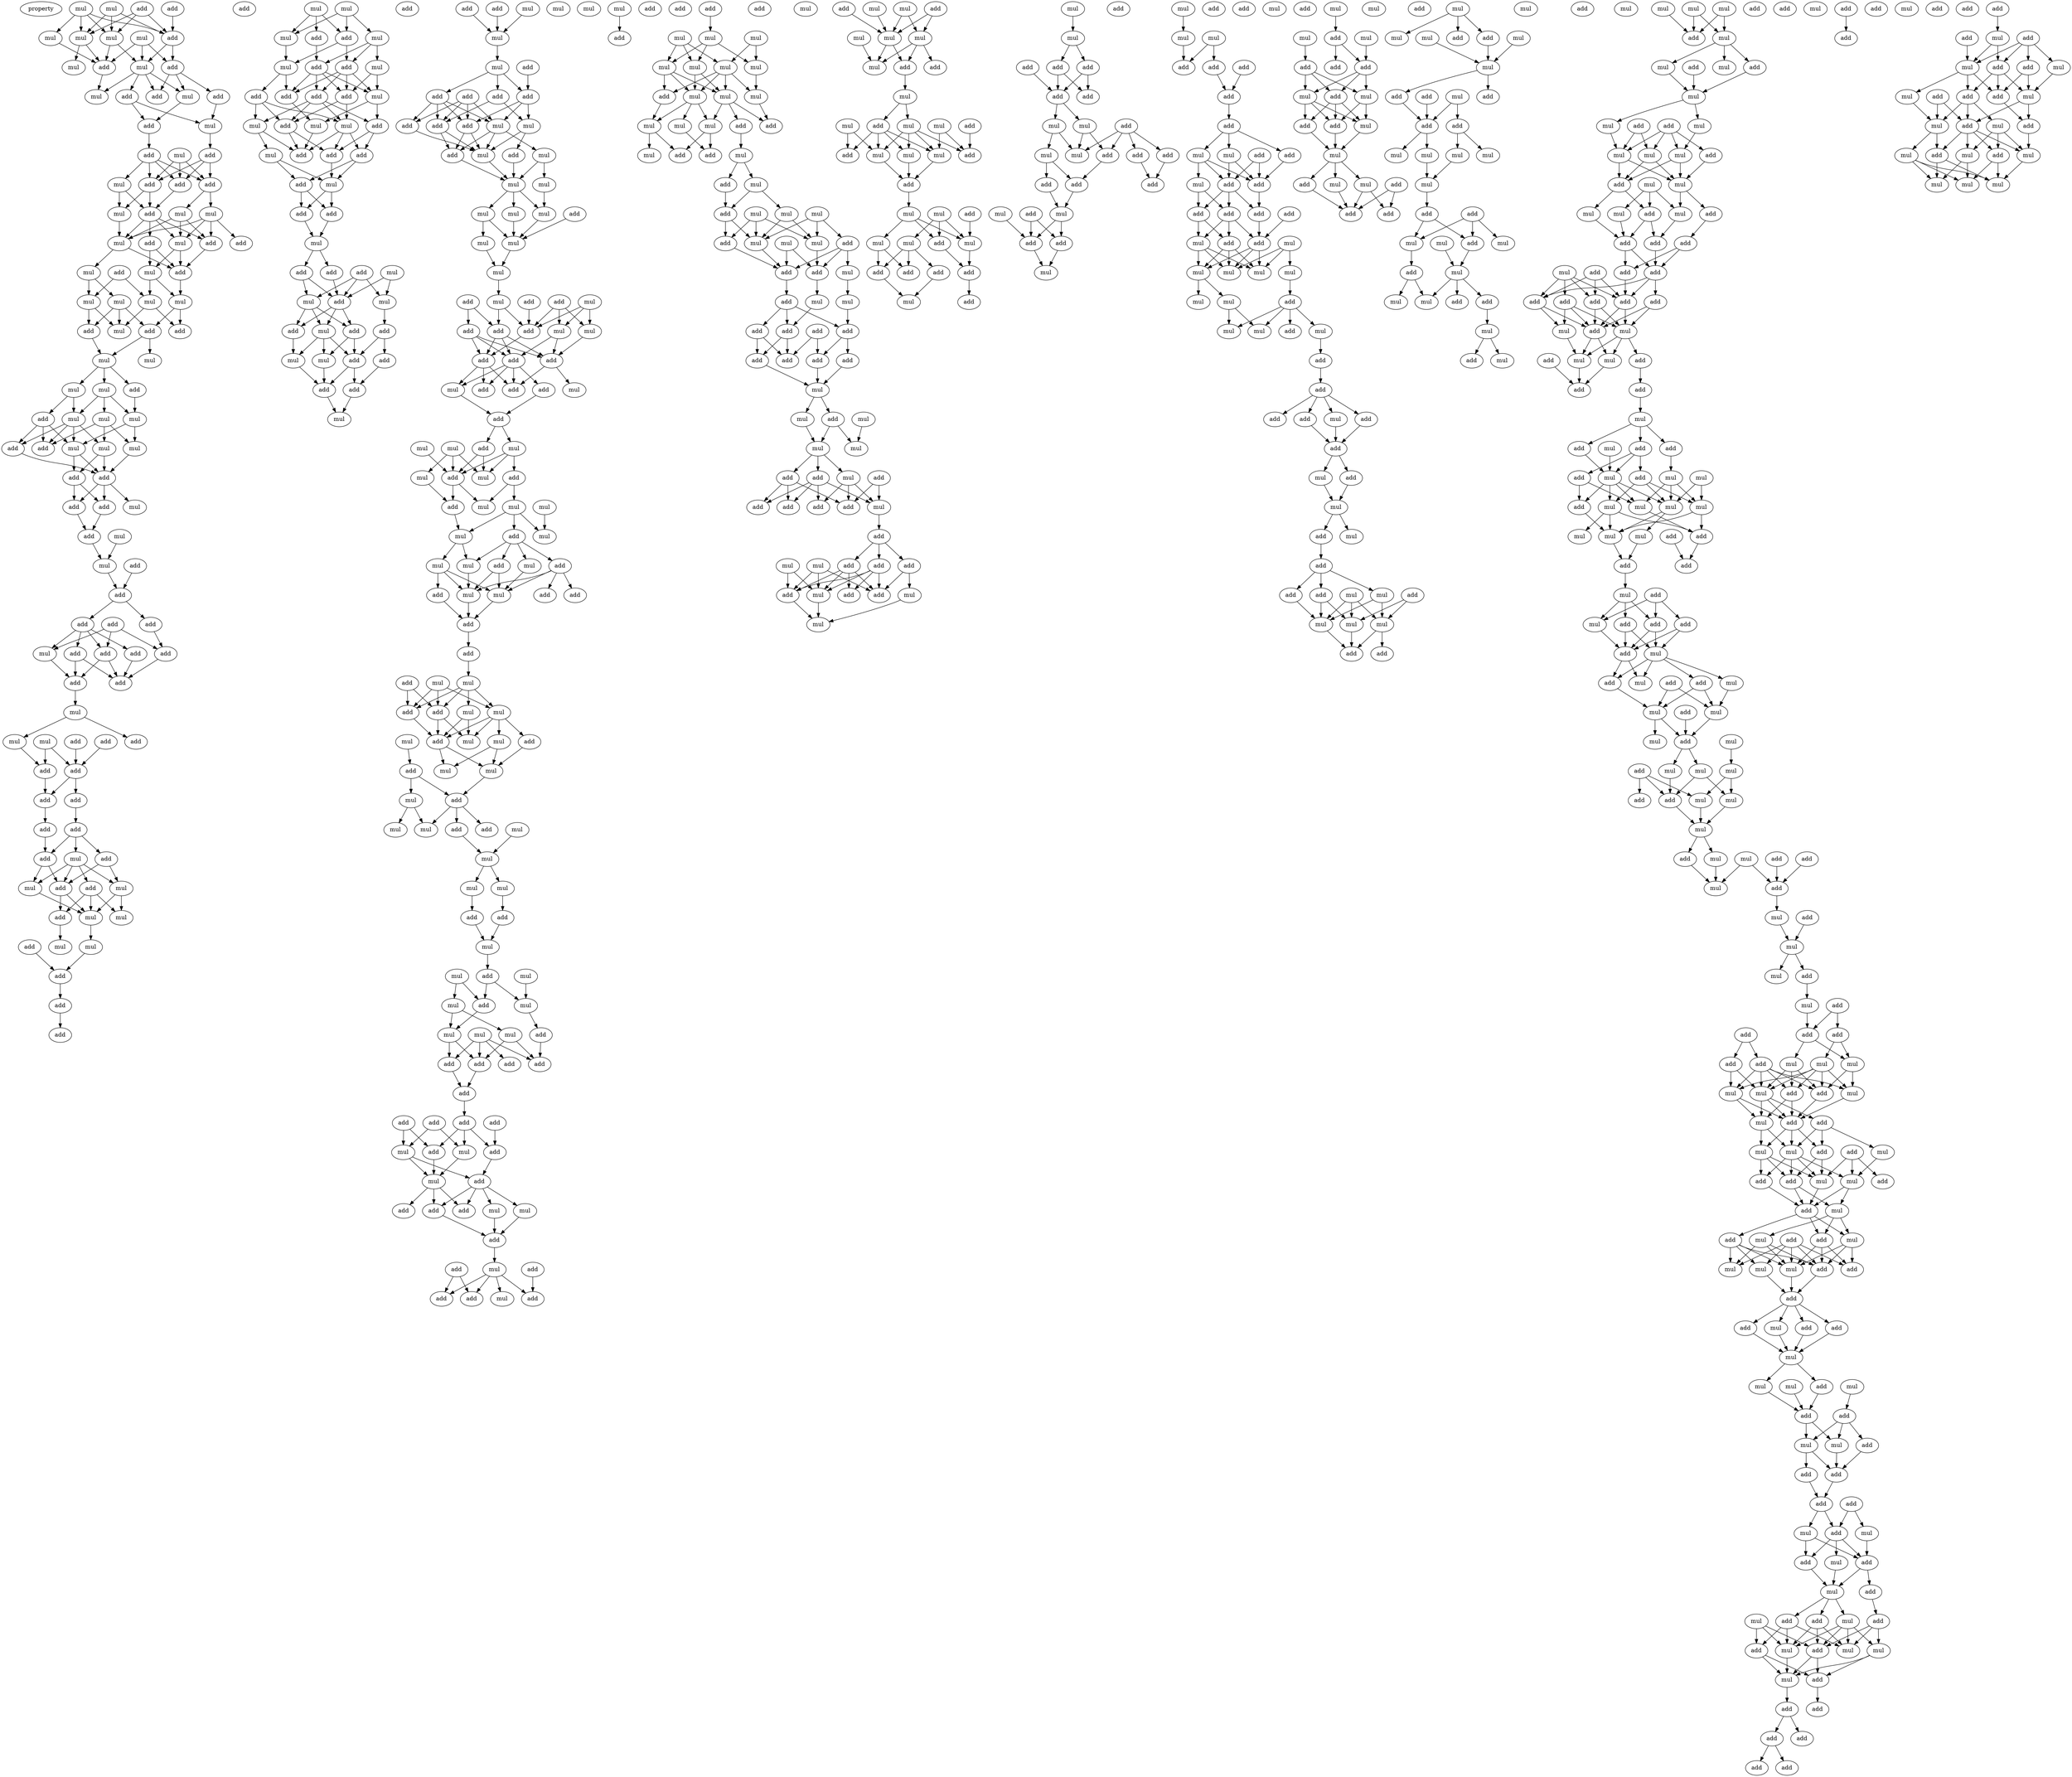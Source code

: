 digraph {
    node [fontcolor=black]
    property [mul=2,lf=1.5]
    0 [ label = mul ];
    1 [ label = add ];
    2 [ label = mul ];
    3 [ label = add ];
    4 [ label = mul ];
    5 [ label = mul ];
    6 [ label = mul ];
    7 [ label = mul ];
    8 [ label = add ];
    9 [ label = mul ];
    10 [ label = add ];
    11 [ label = add ];
    12 [ label = mul ];
    13 [ label = add ];
    14 [ label = mul ];
    15 [ label = add ];
    16 [ label = add ];
    17 [ label = mul ];
    18 [ label = mul ];
    19 [ label = add ];
    20 [ label = add ];
    21 [ label = mul ];
    22 [ label = add ];
    23 [ label = add ];
    24 [ label = mul ];
    25 [ label = add ];
    26 [ label = add ];
    27 [ label = mul ];
    28 [ label = mul ];
    29 [ label = add ];
    30 [ label = mul ];
    31 [ label = mul ];
    32 [ label = add ];
    33 [ label = add ];
    34 [ label = mul ];
    35 [ label = add ];
    36 [ label = mul ];
    37 [ label = add ];
    38 [ label = mul ];
    39 [ label = add ];
    40 [ label = mul ];
    41 [ label = mul ];
    42 [ label = mul ];
    43 [ label = mul ];
    44 [ label = add ];
    45 [ label = add ];
    46 [ label = mul ];
    47 [ label = add ];
    48 [ label = mul ];
    49 [ label = mul ];
    50 [ label = mul ];
    51 [ label = add ];
    52 [ label = mul ];
    53 [ label = add ];
    54 [ label = mul ];
    55 [ label = mul ];
    56 [ label = mul ];
    57 [ label = mul ];
    58 [ label = add ];
    59 [ label = mul ];
    60 [ label = mul ];
    61 [ label = add ];
    62 [ label = add ];
    63 [ label = add ];
    64 [ label = mul ];
    65 [ label = add ];
    66 [ label = add ];
    67 [ label = add ];
    68 [ label = mul ];
    69 [ label = mul ];
    70 [ label = add ];
    71 [ label = add ];
    72 [ label = add ];
    73 [ label = add ];
    74 [ label = add ];
    75 [ label = add ];
    76 [ label = add ];
    77 [ label = mul ];
    78 [ label = add ];
    79 [ label = add ];
    80 [ label = add ];
    81 [ label = add ];
    82 [ label = add ];
    83 [ label = mul ];
    84 [ label = add ];
    85 [ label = mul ];
    86 [ label = add ];
    87 [ label = add ];
    88 [ label = mul ];
    89 [ label = add ];
    90 [ label = add ];
    91 [ label = add ];
    92 [ label = add ];
    93 [ label = add ];
    94 [ label = add ];
    95 [ label = mul ];
    96 [ label = add ];
    97 [ label = add ];
    98 [ label = mul ];
    99 [ label = add ];
    100 [ label = add ];
    101 [ label = mul ];
    102 [ label = mul ];
    103 [ label = add ];
    104 [ label = mul ];
    105 [ label = mul ];
    106 [ label = add ];
    107 [ label = mul ];
    108 [ label = add ];
    109 [ label = add ];
    110 [ label = add ];
    111 [ label = mul ];
    112 [ label = mul ];
    113 [ label = mul ];
    114 [ label = add ];
    115 [ label = mul ];
    116 [ label = add ];
    117 [ label = add ];
    118 [ label = add ];
    119 [ label = add ];
    120 [ label = mul ];
    121 [ label = mul ];
    122 [ label = mul ];
    123 [ label = add ];
    124 [ label = add ];
    125 [ label = add ];
    126 [ label = add ];
    127 [ label = add ];
    128 [ label = mul ];
    129 [ label = add ];
    130 [ label = mul ];
    131 [ label = mul ];
    132 [ label = add ];
    133 [ label = add ];
    134 [ label = add ];
    135 [ label = mul ];
    136 [ label = add ];
    137 [ label = mul ];
    138 [ label = add ];
    139 [ label = add ];
    140 [ label = mul ];
    141 [ label = add ];
    142 [ label = add ];
    143 [ label = add ];
    144 [ label = mul ];
    145 [ label = mul ];
    146 [ label = add ];
    147 [ label = mul ];
    148 [ label = mul ];
    149 [ label = add ];
    150 [ label = add ];
    151 [ label = add ];
    152 [ label = add ];
    153 [ label = add ];
    154 [ label = mul ];
    155 [ label = mul ];
    156 [ label = add ];
    157 [ label = add ];
    158 [ label = mul ];
    159 [ label = add ];
    160 [ label = add ];
    161 [ label = mul ];
    162 [ label = mul ];
    163 [ label = mul ];
    164 [ label = add ];
    165 [ label = mul ];
    166 [ label = add ];
    167 [ label = add ];
    168 [ label = add ];
    169 [ label = add ];
    170 [ label = mul ];
    171 [ label = mul ];
    172 [ label = add ];
    173 [ label = add ];
    174 [ label = add ];
    175 [ label = add ];
    176 [ label = mul ];
    177 [ label = mul ];
    178 [ label = add ];
    179 [ label = mul ];
    180 [ label = mul ];
    181 [ label = add ];
    182 [ label = mul ];
    183 [ label = mul ];
    184 [ label = mul ];
    185 [ label = mul ];
    186 [ label = mul ];
    187 [ label = mul ];
    188 [ label = add ];
    189 [ label = add ];
    190 [ label = mul ];
    191 [ label = mul ];
    192 [ label = add ];
    193 [ label = add ];
    194 [ label = add ];
    195 [ label = mul ];
    196 [ label = mul ];
    197 [ label = add ];
    198 [ label = add ];
    199 [ label = add ];
    200 [ label = add ];
    201 [ label = add ];
    202 [ label = mul ];
    203 [ label = mul ];
    204 [ label = add ];
    205 [ label = add ];
    206 [ label = add ];
    207 [ label = mul ];
    208 [ label = mul ];
    209 [ label = add ];
    210 [ label = mul ];
    211 [ label = mul ];
    212 [ label = add ];
    213 [ label = add ];
    214 [ label = mul ];
    215 [ label = mul ];
    216 [ label = mul ];
    217 [ label = add ];
    218 [ label = mul ];
    219 [ label = mul ];
    220 [ label = mul ];
    221 [ label = add ];
    222 [ label = add ];
    223 [ label = mul ];
    224 [ label = add ];
    225 [ label = mul ];
    226 [ label = mul ];
    227 [ label = add ];
    228 [ label = add ];
    229 [ label = mul ];
    230 [ label = mul ];
    231 [ label = add ];
    232 [ label = add ];
    233 [ label = add ];
    234 [ label = mul ];
    235 [ label = mul ];
    236 [ label = add ];
    237 [ label = add ];
    238 [ label = mul ];
    239 [ label = add ];
    240 [ label = mul ];
    241 [ label = mul ];
    242 [ label = mul ];
    243 [ label = add ];
    244 [ label = mul ];
    245 [ label = add ];
    246 [ label = add ];
    247 [ label = mul ];
    248 [ label = mul ];
    249 [ label = mul ];
    250 [ label = add ];
    251 [ label = add ];
    252 [ label = add ];
    253 [ label = mul ];
    254 [ label = mul ];
    255 [ label = mul ];
    256 [ label = mul ];
    257 [ label = mul ];
    258 [ label = mul ];
    259 [ label = add ];
    260 [ label = mul ];
    261 [ label = add ];
    262 [ label = mul ];
    263 [ label = mul ];
    264 [ label = mul ];
    265 [ label = add ];
    266 [ label = add ];
    267 [ label = mul ];
    268 [ label = mul ];
    269 [ label = add ];
    270 [ label = add ];
    271 [ label = mul ];
    272 [ label = mul ];
    273 [ label = mul ];
    274 [ label = mul ];
    275 [ label = add ];
    276 [ label = add ];
    277 [ label = add ];
    278 [ label = add ];
    279 [ label = add ];
    280 [ label = add ];
    281 [ label = add ];
    282 [ label = add ];
    283 [ label = add ];
    284 [ label = add ];
    285 [ label = add ];
    286 [ label = mul ];
    287 [ label = add ];
    288 [ label = mul ];
    289 [ label = add ];
    290 [ label = add ];
    291 [ label = mul ];
    292 [ label = mul ];
    293 [ label = add ];
    294 [ label = add ];
    295 [ label = mul ];
    296 [ label = add ];
    297 [ label = add ];
    298 [ label = add ];
    299 [ label = add ];
    300 [ label = mul ];
    301 [ label = add ];
    302 [ label = add ];
    303 [ label = mul ];
    304 [ label = add ];
    305 [ label = add ];
    306 [ label = mul ];
    307 [ label = mul ];
    308 [ label = mul ];
    309 [ label = mul ];
    310 [ label = mul ];
    311 [ label = mul ];
    312 [ label = mul ];
    313 [ label = add ];
    314 [ label = mul ];
    315 [ label = mul ];
    316 [ label = mul ];
    317 [ label = add ];
    318 [ label = mul ];
    319 [ label = mul ];
    320 [ label = add ];
    321 [ label = mul ];
    322 [ label = add ];
    323 [ label = add ];
    324 [ label = mul ];
    325 [ label = mul ];
    326 [ label = add ];
    327 [ label = mul ];
    328 [ label = mul ];
    329 [ label = mul ];
    330 [ label = add ];
    331 [ label = mul ];
    332 [ label = mul ];
    333 [ label = mul ];
    334 [ label = add ];
    335 [ label = mul ];
    336 [ label = add ];
    337 [ label = add ];
    338 [ label = add ];
    339 [ label = mul ];
    340 [ label = mul ];
    341 [ label = mul ];
    342 [ label = add ];
    343 [ label = add ];
    344 [ label = add ];
    345 [ label = add ];
    346 [ label = add ];
    347 [ label = add ];
    348 [ label = add ];
    349 [ label = add ];
    350 [ label = add ];
    351 [ label = mul ];
    352 [ label = mul ];
    353 [ label = mul ];
    354 [ label = add ];
    355 [ label = add ];
    356 [ label = mul ];
    357 [ label = mul ];
    358 [ label = mul ];
    359 [ label = add ];
    360 [ label = mul ];
    361 [ label = add ];
    362 [ label = add ];
    363 [ label = add ];
    364 [ label = add ];
    365 [ label = add ];
    366 [ label = add ];
    367 [ label = mul ];
    368 [ label = add ];
    369 [ label = add ];
    370 [ label = add ];
    371 [ label = mul ];
    372 [ label = mul ];
    373 [ label = add ];
    374 [ label = mul ];
    375 [ label = add ];
    376 [ label = mul ];
    377 [ label = add ];
    378 [ label = add ];
    379 [ label = mul ];
    380 [ label = add ];
    381 [ label = add ];
    382 [ label = mul ];
    383 [ label = mul ];
    384 [ label = mul ];
    385 [ label = mul ];
    386 [ label = mul ];
    387 [ label = add ];
    388 [ label = mul ];
    389 [ label = add ];
    390 [ label = mul ];
    391 [ label = mul ];
    392 [ label = mul ];
    393 [ label = add ];
    394 [ label = add ];
    395 [ label = mul ];
    396 [ label = mul ];
    397 [ label = add ];
    398 [ label = add ];
    399 [ label = mul ];
    400 [ label = mul ];
    401 [ label = add ];
    402 [ label = mul ];
    403 [ label = mul ];
    404 [ label = add ];
    405 [ label = mul ];
    406 [ label = add ];
    407 [ label = mul ];
    408 [ label = mul ];
    409 [ label = add ];
    410 [ label = add ];
    411 [ label = add ];
    412 [ label = add ];
    413 [ label = add ];
    414 [ label = mul ];
    415 [ label = mul ];
    416 [ label = mul ];
    417 [ label = add ];
    418 [ label = add ];
    419 [ label = add ];
    420 [ label = add ];
    421 [ label = add ];
    422 [ label = mul ];
    423 [ label = add ];
    424 [ label = mul ];
    425 [ label = mul ];
    426 [ label = mul ];
    427 [ label = add ];
    428 [ label = add ];
    429 [ label = add ];
    430 [ label = add ];
    431 [ label = add ];
    432 [ label = add ];
    433 [ label = add ];
    434 [ label = mul ];
    435 [ label = mul ];
    436 [ label = add ];
    437 [ label = add ];
    438 [ label = add ];
    439 [ label = mul ];
    440 [ label = mul ];
    441 [ label = mul ];
    442 [ label = mul ];
    443 [ label = add ];
    444 [ label = add ];
    445 [ label = add ];
    446 [ label = add ];
    447 [ label = add ];
    448 [ label = add ];
    449 [ label = add ];
    450 [ label = mul ];
    451 [ label = mul ];
    452 [ label = add ];
    453 [ label = mul ];
    454 [ label = add ];
    455 [ label = add ];
    456 [ label = add ];
    457 [ label = add ];
    458 [ label = add ];
    459 [ label = add ];
    460 [ label = add ];
    461 [ label = mul ];
    462 [ label = mul ];
    463 [ label = add ];
    464 [ label = mul ];
    465 [ label = mul ];
    466 [ label = mul ];
    467 [ label = mul ];
    468 [ label = mul ];
    469 [ label = add ];
    470 [ label = mul ];
    471 [ label = add ];
    472 [ label = mul ];
    473 [ label = mul ];
    474 [ label = mul ];
    475 [ label = add ];
    476 [ label = add ];
    477 [ label = add ];
    478 [ label = add ];
    479 [ label = mul ];
    480 [ label = add ];
    481 [ label = add ];
    482 [ label = add ];
    483 [ label = mul ];
    484 [ label = add ];
    485 [ label = mul ];
    486 [ label = add ];
    487 [ label = mul ];
    488 [ label = add ];
    489 [ label = mul ];
    490 [ label = add ];
    491 [ label = add ];
    492 [ label = mul ];
    493 [ label = mul ];
    494 [ label = add ];
    495 [ label = add ];
    496 [ label = mul ];
    497 [ label = mul ];
    498 [ label = mul ];
    499 [ label = add ];
    500 [ label = add ];
    501 [ label = mul ];
    502 [ label = mul ];
    503 [ label = mul ];
    504 [ label = add ];
    505 [ label = add ];
    506 [ label = add ];
    507 [ label = add ];
    508 [ label = add ];
    509 [ label = mul ];
    510 [ label = mul ];
    511 [ label = add ];
    512 [ label = mul ];
    513 [ label = add ];
    514 [ label = mul ];
    515 [ label = add ];
    516 [ label = mul ];
    517 [ label = mul ];
    518 [ label = mul ];
    519 [ label = add ];
    520 [ label = add ];
    521 [ label = add ];
    522 [ label = add ];
    523 [ label = mul ];
    524 [ label = mul ];
    525 [ label = mul ];
    526 [ label = mul ];
    527 [ label = add ];
    528 [ label = add ];
    529 [ label = mul ];
    530 [ label = mul ];
    531 [ label = add ];
    532 [ label = add ];
    533 [ label = add ];
    534 [ label = add ];
    535 [ label = add ];
    536 [ label = mul ];
    537 [ label = mul ];
    538 [ label = mul ];
    539 [ label = mul ];
    540 [ label = mul ];
    541 [ label = mul ];
    542 [ label = add ];
    543 [ label = add ];
    544 [ label = add ];
    545 [ label = mul ];
    546 [ label = mul ];
    547 [ label = mul ];
    548 [ label = add ];
    549 [ label = add ];
    550 [ label = mul ];
    551 [ label = mul ];
    552 [ label = add ];
    553 [ label = mul ];
    554 [ label = mul ];
    555 [ label = add ];
    556 [ label = mul ];
    557 [ label = add ];
    558 [ label = mul ];
    559 [ label = mul ];
    560 [ label = mul ];
    561 [ label = mul ];
    562 [ label = add ];
    563 [ label = mul ];
    564 [ label = mul ];
    565 [ label = add ];
    566 [ label = mul ];
    567 [ label = add ];
    568 [ label = add ];
    569 [ label = mul ];
    570 [ label = add ];
    571 [ label = add ];
    572 [ label = mul ];
    573 [ label = mul ];
    574 [ label = add ];
    575 [ label = add ];
    576 [ label = mul ];
    577 [ label = mul ];
    578 [ label = mul ];
    579 [ label = mul ];
    580 [ label = add ];
    581 [ label = mul ];
    582 [ label = mul ];
    583 [ label = add ];
    584 [ label = mul ];
    585 [ label = mul ];
    586 [ label = add ];
    587 [ label = add ];
    588 [ label = add ];
    589 [ label = add ];
    590 [ label = add ];
    591 [ label = add ];
    592 [ label = add ];
    593 [ label = mul ];
    594 [ label = add ];
    595 [ label = add ];
    596 [ label = add ];
    597 [ label = add ];
    598 [ label = add ];
    599 [ label = add ];
    600 [ label = mul ];
    601 [ label = mul ];
    602 [ label = add ];
    603 [ label = mul ];
    604 [ label = add ];
    605 [ label = mul ];
    606 [ label = add ];
    607 [ label = add ];
    608 [ label = mul ];
    609 [ label = mul ];
    610 [ label = add ];
    611 [ label = add ];
    612 [ label = add ];
    613 [ label = add ];
    614 [ label = mul ];
    615 [ label = mul ];
    616 [ label = add ];
    617 [ label = mul ];
    618 [ label = mul ];
    619 [ label = mul ];
    620 [ label = mul ];
    621 [ label = mul ];
    622 [ label = add ];
    623 [ label = mul ];
    624 [ label = add ];
    625 [ label = mul ];
    626 [ label = add ];
    627 [ label = mul ];
    628 [ label = add ];
    629 [ label = add ];
    630 [ label = add ];
    631 [ label = mul ];
    632 [ label = mul ];
    633 [ label = add ];
    634 [ label = mul ];
    635 [ label = add ];
    636 [ label = add ];
    637 [ label = mul ];
    638 [ label = add ];
    639 [ label = mul ];
    640 [ label = mul ];
    641 [ label = add ];
    642 [ label = add ];
    643 [ label = add ];
    644 [ label = mul ];
    645 [ label = add ];
    646 [ label = mul ];
    647 [ label = add ];
    648 [ label = mul ];
    649 [ label = mul ];
    650 [ label = mul ];
    651 [ label = add ];
    652 [ label = mul ];
    653 [ label = mul ];
    654 [ label = add ];
    655 [ label = mul ];
    656 [ label = mul ];
    657 [ label = add ];
    658 [ label = mul ];
    659 [ label = add ];
    660 [ label = mul ];
    661 [ label = add ];
    662 [ label = mul ];
    663 [ label = add ];
    664 [ label = mul ];
    665 [ label = add ];
    666 [ label = add ];
    667 [ label = mul ];
    668 [ label = add ];
    669 [ label = add ];
    670 [ label = add ];
    671 [ label = mul ];
    672 [ label = mul ];
    673 [ label = mul ];
    674 [ label = add ];
    675 [ label = mul ];
    676 [ label = add ];
    677 [ label = add ];
    678 [ label = add ];
    679 [ label = add ];
    680 [ label = mul ];
    681 [ label = add ];
    682 [ label = add ];
    683 [ label = mul ];
    684 [ label = mul ];
    685 [ label = mul ];
    686 [ label = add ];
    687 [ label = add ];
    688 [ label = mul ];
    689 [ label = mul ];
    690 [ label = mul ];
    691 [ label = add ];
    692 [ label = add ];
    693 [ label = add ];
    694 [ label = mul ];
    695 [ label = add ];
    696 [ label = mul ];
    697 [ label = mul ];
    698 [ label = add ];
    699 [ label = mul ];
    700 [ label = add ];
    701 [ label = add ];
    702 [ label = mul ];
    703 [ label = add ];
    704 [ label = mul ];
    705 [ label = add ];
    706 [ label = add ];
    707 [ label = mul ];
    708 [ label = add ];
    709 [ label = mul ];
    710 [ label = mul ];
    711 [ label = mul ];
    712 [ label = mul ];
    713 [ label = add ];
    714 [ label = add ];
    715 [ label = add ];
    716 [ label = add ];
    717 [ label = mul ];
    718 [ label = add ];
    719 [ label = add ];
    720 [ label = mul ];
    721 [ label = mul ];
    722 [ label = mul ];
    723 [ label = mul ];
    724 [ label = add ];
    725 [ label = add ];
    726 [ label = add ];
    727 [ label = mul ];
    728 [ label = mul ];
    729 [ label = add ];
    730 [ label = add ];
    731 [ label = add ];
    732 [ label = add ];
    733 [ label = add ];
    734 [ label = mul ];
    735 [ label = add ];
    736 [ label = mul ];
    737 [ label = add ];
    738 [ label = mul ];
    739 [ label = add ];
    740 [ label = mul ];
    741 [ label = add ];
    742 [ label = mul ];
    743 [ label = add ];
    744 [ label = add ];
    745 [ label = mul ];
    746 [ label = add ];
    747 [ label = mul ];
    748 [ label = mul ];
    749 [ label = add ];
    750 [ label = add ];
    751 [ label = mul ];
    752 [ label = add ];
    753 [ label = mul ];
    754 [ label = add ];
    755 [ label = add ];
    756 [ label = add ];
    757 [ label = add ];
    758 [ label = add ];
    759 [ label = add ];
    760 [ label = add ];
    761 [ label = add ];
    762 [ label = add ];
    763 [ label = add ];
    764 [ label = add ];
    765 [ label = mul ];
    766 [ label = add ];
    767 [ label = add ];
    768 [ label = mul ];
    769 [ label = mul ];
    770 [ label = mul ];
    771 [ label = add ];
    772 [ label = mul ];
    773 [ label = add ];
    774 [ label = add ];
    775 [ label = mul ];
    776 [ label = mul ];
    777 [ label = add ];
    778 [ label = add ];
    779 [ label = mul ];
    780 [ label = mul ];
    781 [ label = add ];
    782 [ label = mul ];
    783 [ label = add ];
    784 [ label = mul ];
    785 [ label = mul ];
    786 [ label = mul ];
    0 -> 4 [ name = 0 ];
    0 -> 6 [ name = 1 ];
    0 -> 7 [ name = 2 ];
    0 -> 8 [ name = 3 ];
    1 -> 4 [ name = 4 ];
    1 -> 6 [ name = 5 ];
    1 -> 8 [ name = 6 ];
    2 -> 4 [ name = 7 ];
    2 -> 6 [ name = 8 ];
    2 -> 8 [ name = 9 ];
    3 -> 8 [ name = 10 ];
    4 -> 10 [ name = 11 ];
    4 -> 12 [ name = 12 ];
    5 -> 10 [ name = 13 ];
    5 -> 11 [ name = 14 ];
    5 -> 12 [ name = 15 ];
    6 -> 9 [ name = 16 ];
    6 -> 10 [ name = 17 ];
    7 -> 10 [ name = 18 ];
    8 -> 11 [ name = 19 ];
    8 -> 12 [ name = 20 ];
    10 -> 14 [ name = 21 ];
    11 -> 13 [ name = 22 ];
    11 -> 16 [ name = 23 ];
    11 -> 17 [ name = 24 ];
    12 -> 13 [ name = 25 ];
    12 -> 14 [ name = 26 ];
    12 -> 15 [ name = 27 ];
    12 -> 17 [ name = 28 ];
    15 -> 18 [ name = 29 ];
    15 -> 19 [ name = 30 ];
    16 -> 18 [ name = 31 ];
    17 -> 19 [ name = 32 ];
    18 -> 20 [ name = 33 ];
    19 -> 22 [ name = 34 ];
    20 -> 23 [ name = 35 ];
    20 -> 25 [ name = 36 ];
    20 -> 26 [ name = 37 ];
    21 -> 23 [ name = 38 ];
    21 -> 25 [ name = 39 ];
    21 -> 26 [ name = 40 ];
    22 -> 23 [ name = 41 ];
    22 -> 24 [ name = 42 ];
    22 -> 25 [ name = 43 ];
    22 -> 26 [ name = 44 ];
    23 -> 27 [ name = 45 ];
    23 -> 28 [ name = 46 ];
    24 -> 29 [ name = 47 ];
    24 -> 30 [ name = 48 ];
    25 -> 29 [ name = 49 ];
    26 -> 29 [ name = 50 ];
    26 -> 30 [ name = 51 ];
    27 -> 31 [ name = 52 ];
    27 -> 33 [ name = 53 ];
    27 -> 34 [ name = 54 ];
    27 -> 35 [ name = 55 ];
    28 -> 31 [ name = 56 ];
    28 -> 33 [ name = 57 ];
    28 -> 34 [ name = 58 ];
    29 -> 31 [ name = 59 ];
    29 -> 32 [ name = 60 ];
    29 -> 33 [ name = 61 ];
    29 -> 34 [ name = 62 ];
    30 -> 34 [ name = 63 ];
    31 -> 37 [ name = 64 ];
    31 -> 38 [ name = 65 ];
    32 -> 37 [ name = 66 ];
    32 -> 38 [ name = 67 ];
    33 -> 37 [ name = 68 ];
    34 -> 36 [ name = 69 ];
    34 -> 37 [ name = 70 ];
    36 -> 42 [ name = 71 ];
    36 -> 43 [ name = 72 ];
    37 -> 40 [ name = 73 ];
    38 -> 40 [ name = 74 ];
    38 -> 41 [ name = 75 ];
    39 -> 41 [ name = 76 ];
    39 -> 42 [ name = 77 ];
    40 -> 45 [ name = 78 ];
    40 -> 47 [ name = 79 ];
    41 -> 45 [ name = 80 ];
    41 -> 46 [ name = 81 ];
    42 -> 44 [ name = 82 ];
    42 -> 46 [ name = 83 ];
    43 -> 44 [ name = 84 ];
    43 -> 46 [ name = 85 ];
    43 -> 47 [ name = 86 ];
    44 -> 48 [ name = 87 ];
    47 -> 48 [ name = 88 ];
    47 -> 49 [ name = 89 ];
    48 -> 50 [ name = 90 ];
    48 -> 51 [ name = 91 ];
    48 -> 52 [ name = 92 ];
    50 -> 53 [ name = 93 ];
    50 -> 56 [ name = 94 ];
    51 -> 54 [ name = 95 ];
    52 -> 54 [ name = 96 ];
    52 -> 55 [ name = 97 ];
    52 -> 56 [ name = 98 ];
    53 -> 57 [ name = 99 ];
    53 -> 58 [ name = 100 ];
    53 -> 61 [ name = 101 ];
    54 -> 57 [ name = 102 ];
    54 -> 59 [ name = 103 ];
    55 -> 59 [ name = 104 ];
    55 -> 60 [ name = 105 ];
    55 -> 61 [ name = 106 ];
    56 -> 57 [ name = 107 ];
    56 -> 58 [ name = 108 ];
    56 -> 60 [ name = 109 ];
    56 -> 61 [ name = 110 ];
    57 -> 62 [ name = 111 ];
    57 -> 63 [ name = 112 ];
    58 -> 62 [ name = 113 ];
    59 -> 62 [ name = 114 ];
    60 -> 62 [ name = 115 ];
    60 -> 63 [ name = 116 ];
    62 -> 64 [ name = 117 ];
    62 -> 65 [ name = 118 ];
    62 -> 66 [ name = 119 ];
    63 -> 65 [ name = 120 ];
    63 -> 66 [ name = 121 ];
    65 -> 67 [ name = 122 ];
    66 -> 67 [ name = 123 ];
    67 -> 69 [ name = 124 ];
    68 -> 69 [ name = 125 ];
    69 -> 72 [ name = 126 ];
    70 -> 72 [ name = 127 ];
    72 -> 73 [ name = 128 ];
    72 -> 75 [ name = 129 ];
    73 -> 80 [ name = 130 ];
    74 -> 77 [ name = 131 ];
    74 -> 79 [ name = 132 ];
    74 -> 80 [ name = 133 ];
    75 -> 76 [ name = 134 ];
    75 -> 77 [ name = 135 ];
    75 -> 78 [ name = 136 ];
    75 -> 79 [ name = 137 ];
    76 -> 81 [ name = 138 ];
    77 -> 82 [ name = 139 ];
    78 -> 81 [ name = 140 ];
    78 -> 82 [ name = 141 ];
    79 -> 81 [ name = 142 ];
    79 -> 82 [ name = 143 ];
    80 -> 81 [ name = 144 ];
    82 -> 83 [ name = 145 ];
    83 -> 84 [ name = 146 ];
    83 -> 88 [ name = 147 ];
    85 -> 89 [ name = 148 ];
    85 -> 90 [ name = 149 ];
    86 -> 89 [ name = 150 ];
    87 -> 89 [ name = 151 ];
    88 -> 90 [ name = 152 ];
    89 -> 91 [ name = 153 ];
    89 -> 92 [ name = 154 ];
    90 -> 91 [ name = 155 ];
    91 -> 94 [ name = 156 ];
    92 -> 93 [ name = 157 ];
    93 -> 95 [ name = 158 ];
    93 -> 96 [ name = 159 ];
    93 -> 97 [ name = 160 ];
    94 -> 96 [ name = 161 ];
    95 -> 98 [ name = 162 ];
    95 -> 99 [ name = 163 ];
    95 -> 100 [ name = 164 ];
    95 -> 101 [ name = 165 ];
    96 -> 100 [ name = 166 ];
    96 -> 101 [ name = 167 ];
    97 -> 98 [ name = 168 ];
    97 -> 100 [ name = 169 ];
    98 -> 102 [ name = 170 ];
    98 -> 104 [ name = 171 ];
    99 -> 102 [ name = 172 ];
    99 -> 103 [ name = 173 ];
    99 -> 104 [ name = 174 ];
    100 -> 102 [ name = 175 ];
    100 -> 103 [ name = 176 ];
    101 -> 102 [ name = 177 ];
    102 -> 105 [ name = 178 ];
    103 -> 107 [ name = 179 ];
    105 -> 108 [ name = 180 ];
    106 -> 108 [ name = 181 ];
    108 -> 109 [ name = 182 ];
    109 -> 110 [ name = 183 ];
    111 -> 113 [ name = 184 ];
    111 -> 115 [ name = 185 ];
    111 -> 116 [ name = 186 ];
    112 -> 114 [ name = 187 ];
    112 -> 115 [ name = 188 ];
    112 -> 116 [ name = 189 ];
    113 -> 118 [ name = 190 ];
    113 -> 119 [ name = 191 ];
    113 -> 120 [ name = 192 ];
    114 -> 119 [ name = 193 ];
    115 -> 121 [ name = 194 ];
    116 -> 118 [ name = 195 ];
    116 -> 121 [ name = 196 ];
    118 -> 122 [ name = 197 ];
    118 -> 123 [ name = 198 ];
    118 -> 124 [ name = 199 ];
    118 -> 125 [ name = 200 ];
    119 -> 122 [ name = 201 ];
    119 -> 123 [ name = 202 ];
    119 -> 124 [ name = 203 ];
    119 -> 125 [ name = 204 ];
    120 -> 122 [ name = 205 ];
    120 -> 124 [ name = 206 ];
    121 -> 125 [ name = 207 ];
    121 -> 126 [ name = 208 ];
    122 -> 129 [ name = 209 ];
    122 -> 130 [ name = 210 ];
    123 -> 127 [ name = 211 ];
    123 -> 128 [ name = 212 ];
    123 -> 129 [ name = 213 ];
    123 -> 131 [ name = 214 ];
    124 -> 127 [ name = 215 ];
    124 -> 128 [ name = 216 ];
    125 -> 130 [ name = 217 ];
    126 -> 127 [ name = 218 ];
    126 -> 128 [ name = 219 ];
    126 -> 131 [ name = 220 ];
    127 -> 133 [ name = 221 ];
    127 -> 134 [ name = 222 ];
    128 -> 132 [ name = 223 ];
    128 -> 133 [ name = 224 ];
    128 -> 134 [ name = 225 ];
    129 -> 132 [ name = 226 ];
    129 -> 134 [ name = 227 ];
    130 -> 133 [ name = 228 ];
    131 -> 133 [ name = 229 ];
    131 -> 135 [ name = 230 ];
    132 -> 136 [ name = 231 ];
    132 -> 137 [ name = 232 ];
    134 -> 137 [ name = 233 ];
    135 -> 136 [ name = 234 ];
    135 -> 137 [ name = 235 ];
    136 -> 138 [ name = 236 ];
    136 -> 139 [ name = 237 ];
    137 -> 138 [ name = 238 ];
    137 -> 139 [ name = 239 ];
    138 -> 140 [ name = 240 ];
    139 -> 140 [ name = 241 ];
    140 -> 142 [ name = 242 ];
    140 -> 143 [ name = 243 ];
    141 -> 145 [ name = 244 ];
    141 -> 146 [ name = 245 ];
    141 -> 147 [ name = 246 ];
    142 -> 146 [ name = 247 ];
    143 -> 146 [ name = 248 ];
    143 -> 147 [ name = 249 ];
    144 -> 145 [ name = 250 ];
    144 -> 146 [ name = 251 ];
    145 -> 150 [ name = 252 ];
    146 -> 148 [ name = 253 ];
    146 -> 149 [ name = 254 ];
    146 -> 151 [ name = 255 ];
    147 -> 148 [ name = 256 ];
    147 -> 149 [ name = 257 ];
    147 -> 151 [ name = 258 ];
    148 -> 152 [ name = 259 ];
    148 -> 154 [ name = 260 ];
    148 -> 155 [ name = 261 ];
    149 -> 152 [ name = 262 ];
    149 -> 154 [ name = 263 ];
    150 -> 152 [ name = 264 ];
    150 -> 153 [ name = 265 ];
    151 -> 155 [ name = 266 ];
    152 -> 156 [ name = 267 ];
    152 -> 157 [ name = 268 ];
    153 -> 156 [ name = 269 ];
    154 -> 157 [ name = 270 ];
    155 -> 157 [ name = 271 ];
    156 -> 158 [ name = 272 ];
    157 -> 158 [ name = 273 ];
    159 -> 163 [ name = 274 ];
    160 -> 163 [ name = 275 ];
    162 -> 163 [ name = 276 ];
    163 -> 165 [ name = 277 ];
    164 -> 169 [ name = 278 ];
    165 -> 166 [ name = 279 ];
    165 -> 167 [ name = 280 ];
    165 -> 169 [ name = 281 ];
    166 -> 171 [ name = 282 ];
    166 -> 172 [ name = 283 ];
    167 -> 170 [ name = 284 ];
    167 -> 172 [ name = 285 ];
    167 -> 173 [ name = 286 ];
    167 -> 174 [ name = 287 ];
    168 -> 170 [ name = 288 ];
    168 -> 172 [ name = 289 ];
    168 -> 173 [ name = 290 ];
    168 -> 174 [ name = 291 ];
    169 -> 170 [ name = 292 ];
    169 -> 171 [ name = 293 ];
    169 -> 173 [ name = 294 ];
    170 -> 176 [ name = 295 ];
    170 -> 177 [ name = 296 ];
    170 -> 178 [ name = 297 ];
    171 -> 175 [ name = 298 ];
    171 -> 176 [ name = 299 ];
    172 -> 176 [ name = 300 ];
    172 -> 178 [ name = 301 ];
    173 -> 176 [ name = 302 ];
    173 -> 178 [ name = 303 ];
    174 -> 176 [ name = 304 ];
    175 -> 179 [ name = 305 ];
    176 -> 179 [ name = 306 ];
    177 -> 179 [ name = 307 ];
    177 -> 180 [ name = 308 ];
    178 -> 179 [ name = 309 ];
    179 -> 182 [ name = 310 ];
    179 -> 183 [ name = 311 ];
    179 -> 184 [ name = 312 ];
    180 -> 182 [ name = 313 ];
    181 -> 186 [ name = 314 ];
    182 -> 186 [ name = 315 ];
    183 -> 185 [ name = 316 ];
    183 -> 186 [ name = 317 ];
    184 -> 186 [ name = 318 ];
    185 -> 187 [ name = 319 ];
    186 -> 187 [ name = 320 ];
    187 -> 190 [ name = 321 ];
    188 -> 195 [ name = 322 ];
    188 -> 196 [ name = 323 ];
    188 -> 197 [ name = 324 ];
    189 -> 197 [ name = 325 ];
    190 -> 193 [ name = 326 ];
    190 -> 197 [ name = 327 ];
    191 -> 195 [ name = 328 ];
    191 -> 196 [ name = 329 ];
    191 -> 197 [ name = 330 ];
    192 -> 193 [ name = 331 ];
    192 -> 194 [ name = 332 ];
    193 -> 198 [ name = 333 ];
    193 -> 199 [ name = 334 ];
    193 -> 200 [ name = 335 ];
    194 -> 198 [ name = 336 ];
    194 -> 199 [ name = 337 ];
    194 -> 200 [ name = 338 ];
    195 -> 198 [ name = 339 ];
    195 -> 200 [ name = 340 ];
    196 -> 200 [ name = 341 ];
    197 -> 199 [ name = 342 ];
    198 -> 201 [ name = 343 ];
    198 -> 202 [ name = 344 ];
    198 -> 204 [ name = 345 ];
    198 -> 205 [ name = 346 ];
    199 -> 201 [ name = 347 ];
    199 -> 202 [ name = 348 ];
    199 -> 204 [ name = 349 ];
    200 -> 203 [ name = 350 ];
    200 -> 204 [ name = 351 ];
    202 -> 206 [ name = 352 ];
    205 -> 206 [ name = 353 ];
    206 -> 208 [ name = 354 ];
    206 -> 209 [ name = 355 ];
    207 -> 213 [ name = 356 ];
    208 -> 212 [ name = 357 ];
    208 -> 213 [ name = 358 ];
    208 -> 214 [ name = 359 ];
    209 -> 213 [ name = 360 ];
    209 -> 214 [ name = 361 ];
    210 -> 211 [ name = 362 ];
    210 -> 213 [ name = 363 ];
    210 -> 214 [ name = 364 ];
    211 -> 217 [ name = 365 ];
    212 -> 215 [ name = 366 ];
    212 -> 218 [ name = 367 ];
    213 -> 217 [ name = 368 ];
    213 -> 218 [ name = 369 ];
    215 -> 219 [ name = 370 ];
    215 -> 220 [ name = 371 ];
    215 -> 221 [ name = 372 ];
    216 -> 220 [ name = 373 ];
    217 -> 219 [ name = 374 ];
    219 -> 225 [ name = 375 ];
    219 -> 226 [ name = 376 ];
    221 -> 222 [ name = 377 ];
    221 -> 223 [ name = 378 ];
    221 -> 224 [ name = 379 ];
    221 -> 226 [ name = 380 ];
    222 -> 229 [ name = 381 ];
    222 -> 230 [ name = 382 ];
    223 -> 229 [ name = 383 ];
    224 -> 228 [ name = 384 ];
    224 -> 229 [ name = 385 ];
    224 -> 230 [ name = 386 ];
    224 -> 231 [ name = 387 ];
    225 -> 227 [ name = 388 ];
    225 -> 229 [ name = 389 ];
    225 -> 230 [ name = 390 ];
    226 -> 230 [ name = 391 ];
    227 -> 232 [ name = 392 ];
    229 -> 232 [ name = 393 ];
    230 -> 232 [ name = 394 ];
    232 -> 233 [ name = 395 ];
    233 -> 234 [ name = 396 ];
    234 -> 237 [ name = 397 ];
    234 -> 238 [ name = 398 ];
    234 -> 239 [ name = 399 ];
    234 -> 240 [ name = 400 ];
    235 -> 237 [ name = 401 ];
    235 -> 238 [ name = 402 ];
    235 -> 239 [ name = 403 ];
    236 -> 237 [ name = 404 ];
    236 -> 239 [ name = 405 ];
    237 -> 243 [ name = 406 ];
    238 -> 241 [ name = 407 ];
    238 -> 243 [ name = 408 ];
    238 -> 244 [ name = 409 ];
    238 -> 245 [ name = 410 ];
    239 -> 243 [ name = 411 ];
    239 -> 244 [ name = 412 ];
    240 -> 243 [ name = 413 ];
    240 -> 244 [ name = 414 ];
    241 -> 247 [ name = 415 ];
    241 -> 248 [ name = 416 ];
    242 -> 246 [ name = 417 ];
    243 -> 247 [ name = 418 ];
    243 -> 248 [ name = 419 ];
    245 -> 247 [ name = 420 ];
    246 -> 249 [ name = 421 ];
    246 -> 250 [ name = 422 ];
    247 -> 250 [ name = 423 ];
    249 -> 253 [ name = 424 ];
    249 -> 254 [ name = 425 ];
    250 -> 251 [ name = 426 ];
    250 -> 252 [ name = 427 ];
    250 -> 253 [ name = 428 ];
    251 -> 256 [ name = 429 ];
    255 -> 256 [ name = 430 ];
    256 -> 257 [ name = 431 ];
    256 -> 258 [ name = 432 ];
    257 -> 259 [ name = 433 ];
    258 -> 261 [ name = 434 ];
    259 -> 262 [ name = 435 ];
    261 -> 262 [ name = 436 ];
    262 -> 265 [ name = 437 ];
    263 -> 270 [ name = 438 ];
    263 -> 271 [ name = 439 ];
    264 -> 269 [ name = 440 ];
    265 -> 268 [ name = 441 ];
    265 -> 270 [ name = 442 ];
    267 -> 268 [ name = 443 ];
    268 -> 275 [ name = 444 ];
    270 -> 272 [ name = 445 ];
    271 -> 272 [ name = 446 ];
    271 -> 274 [ name = 447 ];
    272 -> 276 [ name = 448 ];
    272 -> 277 [ name = 449 ];
    273 -> 276 [ name = 450 ];
    273 -> 277 [ name = 451 ];
    273 -> 278 [ name = 452 ];
    273 -> 279 [ name = 453 ];
    274 -> 277 [ name = 454 ];
    274 -> 278 [ name = 455 ];
    275 -> 278 [ name = 456 ];
    276 -> 280 [ name = 457 ];
    277 -> 280 [ name = 458 ];
    280 -> 281 [ name = 459 ];
    281 -> 287 [ name = 460 ];
    281 -> 288 [ name = 461 ];
    281 -> 289 [ name = 462 ];
    283 -> 286 [ name = 463 ];
    283 -> 288 [ name = 464 ];
    284 -> 286 [ name = 465 ];
    284 -> 289 [ name = 466 ];
    285 -> 287 [ name = 467 ];
    286 -> 290 [ name = 468 ];
    286 -> 291 [ name = 469 ];
    287 -> 290 [ name = 470 ];
    288 -> 291 [ name = 471 ];
    289 -> 291 [ name = 472 ];
    290 -> 292 [ name = 473 ];
    290 -> 293 [ name = 474 ];
    290 -> 294 [ name = 475 ];
    290 -> 295 [ name = 476 ];
    291 -> 293 [ name = 477 ];
    291 -> 294 [ name = 478 ];
    291 -> 296 [ name = 479 ];
    292 -> 297 [ name = 480 ];
    293 -> 297 [ name = 481 ];
    295 -> 297 [ name = 482 ];
    297 -> 300 [ name = 483 ];
    298 -> 301 [ name = 484 ];
    298 -> 302 [ name = 485 ];
    299 -> 304 [ name = 486 ];
    300 -> 301 [ name = 487 ];
    300 -> 302 [ name = 488 ];
    300 -> 303 [ name = 489 ];
    300 -> 304 [ name = 490 ];
    305 -> 306 [ name = 491 ];
    306 -> 310 [ name = 492 ];
    306 -> 311 [ name = 493 ];
    306 -> 312 [ name = 494 ];
    307 -> 309 [ name = 495 ];
    307 -> 312 [ name = 496 ];
    308 -> 309 [ name = 497 ];
    308 -> 310 [ name = 498 ];
    308 -> 311 [ name = 499 ];
    309 -> 313 [ name = 500 ];
    309 -> 314 [ name = 501 ];
    309 -> 315 [ name = 502 ];
    309 -> 316 [ name = 503 ];
    310 -> 314 [ name = 504 ];
    310 -> 316 [ name = 505 ];
    311 -> 313 [ name = 506 ];
    311 -> 314 [ name = 507 ];
    311 -> 316 [ name = 508 ];
    312 -> 315 [ name = 509 ];
    313 -> 319 [ name = 510 ];
    314 -> 318 [ name = 511 ];
    314 -> 319 [ name = 512 ];
    314 -> 321 [ name = 513 ];
    315 -> 320 [ name = 514 ];
    316 -> 317 [ name = 515 ];
    316 -> 318 [ name = 516 ];
    316 -> 320 [ name = 517 ];
    317 -> 324 [ name = 518 ];
    318 -> 322 [ name = 519 ];
    318 -> 323 [ name = 520 ];
    319 -> 323 [ name = 521 ];
    319 -> 325 [ name = 522 ];
    321 -> 322 [ name = 523 ];
    324 -> 326 [ name = 524 ];
    324 -> 327 [ name = 525 ];
    326 -> 330 [ name = 526 ];
    327 -> 328 [ name = 527 ];
    327 -> 330 [ name = 528 ];
    328 -> 332 [ name = 529 ];
    328 -> 335 [ name = 530 ];
    329 -> 332 [ name = 531 ];
    329 -> 334 [ name = 532 ];
    329 -> 335 [ name = 533 ];
    330 -> 332 [ name = 534 ];
    330 -> 336 [ name = 535 ];
    331 -> 332 [ name = 536 ];
    331 -> 335 [ name = 537 ];
    331 -> 336 [ name = 538 ];
    332 -> 338 [ name = 539 ];
    333 -> 337 [ name = 540 ];
    333 -> 338 [ name = 541 ];
    334 -> 337 [ name = 542 ];
    334 -> 338 [ name = 543 ];
    334 -> 339 [ name = 544 ];
    335 -> 337 [ name = 545 ];
    336 -> 338 [ name = 546 ];
    337 -> 341 [ name = 547 ];
    338 -> 342 [ name = 548 ];
    339 -> 340 [ name = 549 ];
    340 -> 343 [ name = 550 ];
    341 -> 346 [ name = 551 ];
    342 -> 343 [ name = 552 ];
    342 -> 344 [ name = 553 ];
    342 -> 346 [ name = 554 ];
    343 -> 347 [ name = 555 ];
    343 -> 348 [ name = 556 ];
    344 -> 349 [ name = 557 ];
    344 -> 350 [ name = 558 ];
    345 -> 348 [ name = 559 ];
    345 -> 349 [ name = 560 ];
    346 -> 349 [ name = 561 ];
    346 -> 350 [ name = 562 ];
    347 -> 351 [ name = 563 ];
    348 -> 351 [ name = 564 ];
    350 -> 351 [ name = 565 ];
    351 -> 353 [ name = 566 ];
    351 -> 354 [ name = 567 ];
    352 -> 358 [ name = 568 ];
    353 -> 357 [ name = 569 ];
    354 -> 357 [ name = 570 ];
    354 -> 358 [ name = 571 ];
    357 -> 359 [ name = 572 ];
    357 -> 360 [ name = 573 ];
    357 -> 362 [ name = 574 ];
    359 -> 364 [ name = 575 ];
    359 -> 365 [ name = 576 ];
    359 -> 366 [ name = 577 ];
    359 -> 367 [ name = 578 ];
    360 -> 363 [ name = 579 ];
    360 -> 366 [ name = 580 ];
    360 -> 367 [ name = 581 ];
    361 -> 363 [ name = 582 ];
    361 -> 367 [ name = 583 ];
    362 -> 363 [ name = 584 ];
    362 -> 364 [ name = 585 ];
    362 -> 365 [ name = 586 ];
    367 -> 368 [ name = 587 ];
    368 -> 369 [ name = 588 ];
    368 -> 370 [ name = 589 ];
    368 -> 373 [ name = 590 ];
    369 -> 374 [ name = 591 ];
    369 -> 375 [ name = 592 ];
    369 -> 377 [ name = 593 ];
    369 -> 378 [ name = 594 ];
    370 -> 374 [ name = 595 ];
    370 -> 375 [ name = 596 ];
    370 -> 377 [ name = 597 ];
    370 -> 378 [ name = 598 ];
    371 -> 374 [ name = 599 ];
    371 -> 375 [ name = 600 ];
    372 -> 374 [ name = 601 ];
    372 -> 375 [ name = 602 ];
    372 -> 377 [ name = 603 ];
    373 -> 376 [ name = 604 ];
    373 -> 377 [ name = 605 ];
    374 -> 379 [ name = 606 ];
    375 -> 379 [ name = 607 ];
    376 -> 379 [ name = 608 ];
    380 -> 386 [ name = 609 ];
    381 -> 384 [ name = 610 ];
    381 -> 386 [ name = 611 ];
    382 -> 386 [ name = 612 ];
    383 -> 384 [ name = 613 ];
    383 -> 386 [ name = 614 ];
    384 -> 387 [ name = 615 ];
    384 -> 388 [ name = 616 ];
    384 -> 389 [ name = 617 ];
    385 -> 388 [ name = 618 ];
    386 -> 388 [ name = 619 ];
    386 -> 389 [ name = 620 ];
    389 -> 390 [ name = 621 ];
    390 -> 394 [ name = 622 ];
    390 -> 395 [ name = 623 ];
    391 -> 398 [ name = 624 ];
    391 -> 399 [ name = 625 ];
    392 -> 397 [ name = 626 ];
    392 -> 400 [ name = 627 ];
    393 -> 397 [ name = 628 ];
    394 -> 396 [ name = 629 ];
    394 -> 398 [ name = 630 ];
    394 -> 399 [ name = 631 ];
    394 -> 400 [ name = 632 ];
    395 -> 396 [ name = 633 ];
    395 -> 397 [ name = 634 ];
    395 -> 399 [ name = 635 ];
    395 -> 400 [ name = 636 ];
    396 -> 401 [ name = 637 ];
    399 -> 401 [ name = 638 ];
    400 -> 401 [ name = 639 ];
    401 -> 403 [ name = 640 ];
    402 -> 406 [ name = 641 ];
    402 -> 407 [ name = 642 ];
    402 -> 408 [ name = 643 ];
    403 -> 405 [ name = 644 ];
    403 -> 406 [ name = 645 ];
    403 -> 408 [ name = 646 ];
    404 -> 408 [ name = 647 ];
    405 -> 409 [ name = 648 ];
    405 -> 412 [ name = 649 ];
    406 -> 411 [ name = 650 ];
    407 -> 409 [ name = 651 ];
    407 -> 410 [ name = 652 ];
    407 -> 412 [ name = 653 ];
    408 -> 411 [ name = 654 ];
    410 -> 414 [ name = 655 ];
    411 -> 413 [ name = 656 ];
    412 -> 414 [ name = 657 ];
    415 -> 416 [ name = 658 ];
    416 -> 417 [ name = 659 ];
    416 -> 418 [ name = 660 ];
    417 -> 420 [ name = 661 ];
    417 -> 421 [ name = 662 ];
    418 -> 420 [ name = 663 ];
    418 -> 421 [ name = 664 ];
    419 -> 420 [ name = 665 ];
    420 -> 422 [ name = 666 ];
    420 -> 424 [ name = 667 ];
    422 -> 426 [ name = 668 ];
    422 -> 429 [ name = 669 ];
    423 -> 426 [ name = 670 ];
    423 -> 427 [ name = 671 ];
    423 -> 428 [ name = 672 ];
    423 -> 429 [ name = 673 ];
    424 -> 425 [ name = 674 ];
    424 -> 426 [ name = 675 ];
    425 -> 431 [ name = 676 ];
    425 -> 432 [ name = 677 ];
    427 -> 430 [ name = 678 ];
    428 -> 430 [ name = 679 ];
    429 -> 432 [ name = 680 ];
    431 -> 434 [ name = 681 ];
    432 -> 434 [ name = 682 ];
    433 -> 436 [ name = 683 ];
    433 -> 437 [ name = 684 ];
    434 -> 436 [ name = 685 ];
    434 -> 437 [ name = 686 ];
    435 -> 436 [ name = 687 ];
    436 -> 439 [ name = 688 ];
    437 -> 439 [ name = 689 ];
    440 -> 441 [ name = 690 ];
    441 -> 444 [ name = 691 ];
    442 -> 444 [ name = 692 ];
    442 -> 446 [ name = 693 ];
    445 -> 447 [ name = 694 ];
    446 -> 447 [ name = 695 ];
    447 -> 448 [ name = 696 ];
    448 -> 450 [ name = 697 ];
    448 -> 451 [ name = 698 ];
    448 -> 452 [ name = 699 ];
    449 -> 454 [ name = 700 ];
    449 -> 455 [ name = 701 ];
    450 -> 454 [ name = 702 ];
    450 -> 455 [ name = 703 ];
    451 -> 453 [ name = 704 ];
    451 -> 454 [ name = 705 ];
    451 -> 455 [ name = 706 ];
    452 -> 455 [ name = 707 ];
    453 -> 456 [ name = 708 ];
    453 -> 459 [ name = 709 ];
    454 -> 456 [ name = 710 ];
    454 -> 458 [ name = 711 ];
    454 -> 459 [ name = 712 ];
    455 -> 458 [ name = 713 ];
    456 -> 460 [ name = 714 ];
    456 -> 461 [ name = 715 ];
    457 -> 463 [ name = 716 ];
    458 -> 463 [ name = 717 ];
    459 -> 460 [ name = 718 ];
    459 -> 461 [ name = 719 ];
    459 -> 463 [ name = 720 ];
    460 -> 464 [ name = 721 ];
    460 -> 465 [ name = 722 ];
    460 -> 467 [ name = 723 ];
    461 -> 464 [ name = 724 ];
    461 -> 465 [ name = 725 ];
    461 -> 467 [ name = 726 ];
    462 -> 465 [ name = 727 ];
    462 -> 466 [ name = 728 ];
    462 -> 467 [ name = 729 ];
    463 -> 464 [ name = 730 ];
    463 -> 465 [ name = 731 ];
    463 -> 467 [ name = 732 ];
    464 -> 468 [ name = 733 ];
    464 -> 470 [ name = 734 ];
    466 -> 469 [ name = 735 ];
    468 -> 472 [ name = 736 ];
    468 -> 474 [ name = 737 ];
    469 -> 471 [ name = 738 ];
    469 -> 472 [ name = 739 ];
    469 -> 473 [ name = 740 ];
    469 -> 474 [ name = 741 ];
    473 -> 475 [ name = 742 ];
    475 -> 476 [ name = 743 ];
    476 -> 477 [ name = 744 ];
    476 -> 478 [ name = 745 ];
    476 -> 479 [ name = 746 ];
    476 -> 481 [ name = 747 ];
    478 -> 482 [ name = 748 ];
    479 -> 482 [ name = 749 ];
    481 -> 482 [ name = 750 ];
    482 -> 483 [ name = 751 ];
    482 -> 484 [ name = 752 ];
    483 -> 485 [ name = 753 ];
    484 -> 485 [ name = 754 ];
    485 -> 486 [ name = 755 ];
    485 -> 489 [ name = 756 ];
    486 -> 490 [ name = 757 ];
    490 -> 491 [ name = 758 ];
    490 -> 493 [ name = 759 ];
    490 -> 494 [ name = 760 ];
    491 -> 496 [ name = 761 ];
    491 -> 498 [ name = 762 ];
    492 -> 496 [ name = 763 ];
    492 -> 497 [ name = 764 ];
    492 -> 498 [ name = 765 ];
    493 -> 496 [ name = 766 ];
    493 -> 497 [ name = 767 ];
    494 -> 496 [ name = 768 ];
    495 -> 497 [ name = 769 ];
    495 -> 498 [ name = 770 ];
    496 -> 499 [ name = 771 ];
    497 -> 499 [ name = 772 ];
    497 -> 500 [ name = 773 ];
    498 -> 499 [ name = 774 ];
    501 -> 504 [ name = 775 ];
    502 -> 505 [ name = 776 ];
    503 -> 507 [ name = 777 ];
    504 -> 505 [ name = 778 ];
    504 -> 506 [ name = 779 ];
    505 -> 508 [ name = 780 ];
    505 -> 509 [ name = 781 ];
    505 -> 510 [ name = 782 ];
    507 -> 508 [ name = 783 ];
    507 -> 509 [ name = 784 ];
    507 -> 510 [ name = 785 ];
    508 -> 511 [ name = 786 ];
    508 -> 512 [ name = 787 ];
    508 -> 513 [ name = 788 ];
    509 -> 511 [ name = 789 ];
    509 -> 512 [ name = 790 ];
    509 -> 513 [ name = 791 ];
    510 -> 512 [ name = 792 ];
    510 -> 513 [ name = 793 ];
    511 -> 514 [ name = 794 ];
    512 -> 514 [ name = 795 ];
    513 -> 514 [ name = 796 ];
    514 -> 516 [ name = 797 ];
    514 -> 517 [ name = 798 ];
    514 -> 519 [ name = 799 ];
    515 -> 520 [ name = 800 ];
    515 -> 521 [ name = 801 ];
    516 -> 520 [ name = 802 ];
    516 -> 521 [ name = 803 ];
    517 -> 520 [ name = 804 ];
    519 -> 520 [ name = 805 ];
    523 -> 525 [ name = 806 ];
    523 -> 527 [ name = 807 ];
    523 -> 528 [ name = 808 ];
    524 -> 529 [ name = 809 ];
    526 -> 529 [ name = 810 ];
    528 -> 529 [ name = 811 ];
    529 -> 531 [ name = 812 ];
    529 -> 532 [ name = 813 ];
    530 -> 534 [ name = 814 ];
    530 -> 535 [ name = 815 ];
    531 -> 535 [ name = 816 ];
    533 -> 535 [ name = 817 ];
    534 -> 536 [ name = 818 ];
    534 -> 540 [ name = 819 ];
    535 -> 537 [ name = 820 ];
    535 -> 539 [ name = 821 ];
    539 -> 541 [ name = 822 ];
    540 -> 541 [ name = 823 ];
    541 -> 543 [ name = 824 ];
    542 -> 545 [ name = 825 ];
    542 -> 546 [ name = 826 ];
    542 -> 548 [ name = 827 ];
    543 -> 546 [ name = 828 ];
    543 -> 548 [ name = 829 ];
    546 -> 549 [ name = 830 ];
    547 -> 550 [ name = 831 ];
    548 -> 550 [ name = 832 ];
    549 -> 551 [ name = 833 ];
    549 -> 554 [ name = 834 ];
    550 -> 551 [ name = 835 ];
    550 -> 552 [ name = 836 ];
    550 -> 555 [ name = 837 ];
    555 -> 556 [ name = 838 ];
    556 -> 557 [ name = 839 ];
    556 -> 561 [ name = 840 ];
    558 -> 562 [ name = 841 ];
    559 -> 562 [ name = 842 ];
    559 -> 563 [ name = 843 ];
    560 -> 562 [ name = 844 ];
    560 -> 563 [ name = 845 ];
    563 -> 564 [ name = 846 ];
    563 -> 565 [ name = 847 ];
    563 -> 566 [ name = 848 ];
    565 -> 569 [ name = 849 ];
    566 -> 569 [ name = 850 ];
    567 -> 569 [ name = 851 ];
    569 -> 572 [ name = 852 ];
    569 -> 573 [ name = 853 ];
    571 -> 575 [ name = 854 ];
    571 -> 576 [ name = 855 ];
    571 -> 577 [ name = 856 ];
    571 -> 578 [ name = 857 ];
    572 -> 578 [ name = 858 ];
    573 -> 576 [ name = 859 ];
    574 -> 576 [ name = 860 ];
    574 -> 577 [ name = 861 ];
    575 -> 579 [ name = 862 ];
    576 -> 579 [ name = 863 ];
    576 -> 580 [ name = 864 ];
    577 -> 579 [ name = 865 ];
    577 -> 580 [ name = 866 ];
    578 -> 579 [ name = 867 ];
    578 -> 580 [ name = 868 ];
    579 -> 585 [ name = 869 ];
    579 -> 586 [ name = 870 ];
    580 -> 583 [ name = 871 ];
    580 -> 584 [ name = 872 ];
    581 -> 582 [ name = 873 ];
    581 -> 583 [ name = 874 ];
    581 -> 585 [ name = 875 ];
    582 -> 587 [ name = 876 ];
    583 -> 587 [ name = 877 ];
    583 -> 589 [ name = 878 ];
    584 -> 587 [ name = 879 ];
    585 -> 589 [ name = 880 ];
    586 -> 588 [ name = 881 ];
    587 -> 591 [ name = 882 ];
    587 -> 592 [ name = 883 ];
    588 -> 591 [ name = 884 ];
    588 -> 592 [ name = 885 ];
    589 -> 591 [ name = 886 ];
    590 -> 594 [ name = 887 ];
    590 -> 595 [ name = 888 ];
    590 -> 598 [ name = 889 ];
    591 -> 594 [ name = 890 ];
    591 -> 595 [ name = 891 ];
    591 -> 597 [ name = 892 ];
    592 -> 594 [ name = 893 ];
    593 -> 594 [ name = 894 ];
    593 -> 595 [ name = 895 ];
    593 -> 596 [ name = 896 ];
    593 -> 598 [ name = 897 ];
    594 -> 599 [ name = 898 ];
    594 -> 601 [ name = 899 ];
    595 -> 599 [ name = 900 ];
    595 -> 600 [ name = 901 ];
    596 -> 599 [ name = 902 ];
    596 -> 600 [ name = 903 ];
    596 -> 601 [ name = 904 ];
    597 -> 599 [ name = 905 ];
    597 -> 601 [ name = 906 ];
    598 -> 599 [ name = 907 ];
    598 -> 601 [ name = 908 ];
    599 -> 603 [ name = 909 ];
    599 -> 605 [ name = 910 ];
    600 -> 603 [ name = 911 ];
    601 -> 602 [ name = 912 ];
    601 -> 603 [ name = 913 ];
    601 -> 605 [ name = 914 ];
    602 -> 607 [ name = 915 ];
    603 -> 606 [ name = 916 ];
    604 -> 606 [ name = 917 ];
    605 -> 606 [ name = 918 ];
    607 -> 608 [ name = 919 ];
    608 -> 610 [ name = 920 ];
    608 -> 611 [ name = 921 ];
    608 -> 612 [ name = 922 ];
    609 -> 617 [ name = 923 ];
    610 -> 615 [ name = 924 ];
    611 -> 613 [ name = 925 ];
    611 -> 616 [ name = 926 ];
    611 -> 617 [ name = 927 ];
    612 -> 617 [ name = 928 ];
    613 -> 618 [ name = 929 ];
    613 -> 620 [ name = 930 ];
    613 -> 621 [ name = 931 ];
    614 -> 618 [ name = 932 ];
    614 -> 621 [ name = 933 ];
    615 -> 618 [ name = 934 ];
    615 -> 619 [ name = 935 ];
    615 -> 621 [ name = 936 ];
    616 -> 619 [ name = 937 ];
    616 -> 622 [ name = 938 ];
    617 -> 619 [ name = 939 ];
    617 -> 620 [ name = 940 ];
    617 -> 621 [ name = 941 ];
    617 -> 622 [ name = 942 ];
    618 -> 623 [ name = 943 ];
    618 -> 626 [ name = 944 ];
    619 -> 626 [ name = 945 ];
    620 -> 623 [ name = 946 ];
    620 -> 625 [ name = 947 ];
    620 -> 626 [ name = 948 ];
    621 -> 623 [ name = 949 ];
    621 -> 627 [ name = 950 ];
    622 -> 623 [ name = 951 ];
    623 -> 628 [ name = 952 ];
    624 -> 629 [ name = 953 ];
    626 -> 629 [ name = 954 ];
    627 -> 628 [ name = 955 ];
    628 -> 632 [ name = 956 ];
    630 -> 633 [ name = 957 ];
    630 -> 634 [ name = 958 ];
    630 -> 636 [ name = 959 ];
    632 -> 634 [ name = 960 ];
    632 -> 635 [ name = 961 ];
    632 -> 636 [ name = 962 ];
    633 -> 637 [ name = 963 ];
    633 -> 638 [ name = 964 ];
    634 -> 638 [ name = 965 ];
    635 -> 637 [ name = 966 ];
    635 -> 638 [ name = 967 ];
    636 -> 637 [ name = 968 ];
    636 -> 638 [ name = 969 ];
    637 -> 639 [ name = 970 ];
    637 -> 640 [ name = 971 ];
    637 -> 641 [ name = 972 ];
    637 -> 643 [ name = 973 ];
    638 -> 639 [ name = 974 ];
    638 -> 643 [ name = 975 ];
    640 -> 646 [ name = 976 ];
    641 -> 644 [ name = 977 ];
    641 -> 646 [ name = 978 ];
    642 -> 644 [ name = 979 ];
    642 -> 646 [ name = 980 ];
    643 -> 644 [ name = 981 ];
    644 -> 647 [ name = 982 ];
    644 -> 648 [ name = 983 ];
    645 -> 647 [ name = 984 ];
    646 -> 647 [ name = 985 ];
    647 -> 652 [ name = 986 ];
    647 -> 653 [ name = 987 ];
    649 -> 650 [ name = 988 ];
    650 -> 655 [ name = 989 ];
    650 -> 656 [ name = 990 ];
    651 -> 654 [ name = 991 ];
    651 -> 655 [ name = 992 ];
    651 -> 657 [ name = 993 ];
    652 -> 654 [ name = 994 ];
    652 -> 656 [ name = 995 ];
    653 -> 654 [ name = 996 ];
    654 -> 658 [ name = 997 ];
    655 -> 658 [ name = 998 ];
    656 -> 658 [ name = 999 ];
    658 -> 659 [ name = 1000 ];
    658 -> 662 [ name = 1001 ];
    659 -> 664 [ name = 1002 ];
    660 -> 664 [ name = 1003 ];
    660 -> 665 [ name = 1004 ];
    661 -> 665 [ name = 1005 ];
    662 -> 664 [ name = 1006 ];
    663 -> 665 [ name = 1007 ];
    665 -> 667 [ name = 1008 ];
    666 -> 669 [ name = 1009 ];
    667 -> 672 [ name = 1010 ];
    670 -> 672 [ name = 1011 ];
    672 -> 673 [ name = 1012 ];
    672 -> 674 [ name = 1013 ];
    674 -> 675 [ name = 1014 ];
    675 -> 677 [ name = 1015 ];
    676 -> 677 [ name = 1016 ];
    676 -> 678 [ name = 1017 ];
    677 -> 680 [ name = 1018 ];
    677 -> 684 [ name = 1019 ];
    678 -> 683 [ name = 1020 ];
    678 -> 684 [ name = 1021 ];
    679 -> 681 [ name = 1022 ];
    679 -> 682 [ name = 1023 ];
    680 -> 686 [ name = 1024 ];
    680 -> 687 [ name = 1025 ];
    680 -> 688 [ name = 1026 ];
    681 -> 685 [ name = 1027 ];
    681 -> 686 [ name = 1028 ];
    681 -> 687 [ name = 1029 ];
    681 -> 688 [ name = 1030 ];
    681 -> 689 [ name = 1031 ];
    682 -> 688 [ name = 1032 ];
    682 -> 689 [ name = 1033 ];
    683 -> 685 [ name = 1034 ];
    683 -> 686 [ name = 1035 ];
    683 -> 687 [ name = 1036 ];
    683 -> 688 [ name = 1037 ];
    683 -> 689 [ name = 1038 ];
    684 -> 685 [ name = 1039 ];
    684 -> 687 [ name = 1040 ];
    685 -> 691 [ name = 1041 ];
    686 -> 690 [ name = 1042 ];
    686 -> 691 [ name = 1043 ];
    687 -> 691 [ name = 1044 ];
    688 -> 690 [ name = 1045 ];
    688 -> 691 [ name = 1046 ];
    688 -> 692 [ name = 1047 ];
    689 -> 690 [ name = 1048 ];
    689 -> 691 [ name = 1049 ];
    690 -> 694 [ name = 1050 ];
    690 -> 696 [ name = 1051 ];
    691 -> 693 [ name = 1052 ];
    691 -> 694 [ name = 1053 ];
    691 -> 696 [ name = 1054 ];
    692 -> 693 [ name = 1055 ];
    692 -> 694 [ name = 1056 ];
    692 -> 697 [ name = 1057 ];
    693 -> 699 [ name = 1058 ];
    693 -> 701 [ name = 1059 ];
    694 -> 698 [ name = 1060 ];
    694 -> 699 [ name = 1061 ];
    694 -> 701 [ name = 1062 ];
    694 -> 702 [ name = 1063 ];
    695 -> 699 [ name = 1064 ];
    695 -> 700 [ name = 1065 ];
    695 -> 702 [ name = 1066 ];
    696 -> 698 [ name = 1067 ];
    696 -> 699 [ name = 1068 ];
    696 -> 701 [ name = 1069 ];
    697 -> 702 [ name = 1070 ];
    698 -> 703 [ name = 1071 ];
    699 -> 703 [ name = 1072 ];
    701 -> 703 [ name = 1073 ];
    701 -> 704 [ name = 1074 ];
    702 -> 703 [ name = 1075 ];
    702 -> 704 [ name = 1076 ];
    703 -> 705 [ name = 1077 ];
    703 -> 707 [ name = 1078 ];
    703 -> 708 [ name = 1079 ];
    704 -> 705 [ name = 1080 ];
    704 -> 707 [ name = 1081 ];
    704 -> 709 [ name = 1082 ];
    705 -> 711 [ name = 1083 ];
    705 -> 713 [ name = 1084 ];
    705 -> 714 [ name = 1085 ];
    706 -> 710 [ name = 1086 ];
    706 -> 711 [ name = 1087 ];
    706 -> 712 [ name = 1088 ];
    706 -> 713 [ name = 1089 ];
    706 -> 714 [ name = 1090 ];
    707 -> 711 [ name = 1091 ];
    707 -> 713 [ name = 1092 ];
    707 -> 714 [ name = 1093 ];
    708 -> 710 [ name = 1094 ];
    708 -> 711 [ name = 1095 ];
    708 -> 712 [ name = 1096 ];
    708 -> 714 [ name = 1097 ];
    709 -> 711 [ name = 1098 ];
    709 -> 712 [ name = 1099 ];
    709 -> 714 [ name = 1100 ];
    710 -> 715 [ name = 1101 ];
    711 -> 715 [ name = 1102 ];
    714 -> 715 [ name = 1103 ];
    715 -> 716 [ name = 1104 ];
    715 -> 717 [ name = 1105 ];
    715 -> 718 [ name = 1106 ];
    715 -> 719 [ name = 1107 ];
    716 -> 720 [ name = 1108 ];
    717 -> 720 [ name = 1109 ];
    718 -> 720 [ name = 1110 ];
    719 -> 720 [ name = 1111 ];
    720 -> 722 [ name = 1112 ];
    720 -> 724 [ name = 1113 ];
    721 -> 726 [ name = 1114 ];
    722 -> 725 [ name = 1115 ];
    723 -> 725 [ name = 1116 ];
    724 -> 725 [ name = 1117 ];
    725 -> 727 [ name = 1118 ];
    725 -> 728 [ name = 1119 ];
    726 -> 727 [ name = 1120 ];
    726 -> 728 [ name = 1121 ];
    726 -> 729 [ name = 1122 ];
    727 -> 731 [ name = 1123 ];
    728 -> 730 [ name = 1124 ];
    728 -> 731 [ name = 1125 ];
    729 -> 731 [ name = 1126 ];
    730 -> 732 [ name = 1127 ];
    731 -> 732 [ name = 1128 ];
    732 -> 734 [ name = 1129 ];
    732 -> 735 [ name = 1130 ];
    733 -> 735 [ name = 1131 ];
    733 -> 736 [ name = 1132 ];
    734 -> 737 [ name = 1133 ];
    734 -> 739 [ name = 1134 ];
    735 -> 737 [ name = 1135 ];
    735 -> 738 [ name = 1136 ];
    735 -> 739 [ name = 1137 ];
    736 -> 739 [ name = 1138 ];
    737 -> 740 [ name = 1139 ];
    738 -> 740 [ name = 1140 ];
    739 -> 740 [ name = 1141 ];
    739 -> 741 [ name = 1142 ];
    740 -> 743 [ name = 1143 ];
    740 -> 744 [ name = 1144 ];
    740 -> 745 [ name = 1145 ];
    741 -> 746 [ name = 1146 ];
    742 -> 749 [ name = 1147 ];
    742 -> 750 [ name = 1148 ];
    742 -> 751 [ name = 1149 ];
    743 -> 748 [ name = 1150 ];
    743 -> 749 [ name = 1151 ];
    743 -> 751 [ name = 1152 ];
    744 -> 748 [ name = 1153 ];
    744 -> 750 [ name = 1154 ];
    744 -> 751 [ name = 1155 ];
    745 -> 747 [ name = 1156 ];
    745 -> 748 [ name = 1157 ];
    745 -> 750 [ name = 1158 ];
    745 -> 751 [ name = 1159 ];
    746 -> 747 [ name = 1160 ];
    746 -> 748 [ name = 1161 ];
    746 -> 750 [ name = 1162 ];
    747 -> 752 [ name = 1163 ];
    747 -> 753 [ name = 1164 ];
    749 -> 752 [ name = 1165 ];
    749 -> 753 [ name = 1166 ];
    750 -> 752 [ name = 1167 ];
    750 -> 753 [ name = 1168 ];
    751 -> 753 [ name = 1169 ];
    752 -> 754 [ name = 1170 ];
    753 -> 755 [ name = 1171 ];
    755 -> 756 [ name = 1172 ];
    755 -> 757 [ name = 1173 ];
    756 -> 758 [ name = 1174 ];
    756 -> 759 [ name = 1175 ];
    762 -> 765 [ name = 1176 ];
    763 -> 766 [ name = 1177 ];
    763 -> 767 [ name = 1178 ];
    763 -> 768 [ name = 1179 ];
    763 -> 769 [ name = 1180 ];
    764 -> 769 [ name = 1181 ];
    765 -> 767 [ name = 1182 ];
    765 -> 769 [ name = 1183 ];
    766 -> 770 [ name = 1184 ];
    766 -> 771 [ name = 1185 ];
    767 -> 770 [ name = 1186 ];
    767 -> 771 [ name = 1187 ];
    767 -> 774 [ name = 1188 ];
    768 -> 770 [ name = 1189 ];
    769 -> 771 [ name = 1190 ];
    769 -> 772 [ name = 1191 ];
    769 -> 774 [ name = 1192 ];
    770 -> 777 [ name = 1193 ];
    770 -> 778 [ name = 1194 ];
    771 -> 778 [ name = 1195 ];
    772 -> 775 [ name = 1196 ];
    773 -> 775 [ name = 1197 ];
    773 -> 777 [ name = 1198 ];
    774 -> 775 [ name = 1199 ];
    774 -> 776 [ name = 1200 ];
    774 -> 777 [ name = 1201 ];
    775 -> 780 [ name = 1202 ];
    775 -> 781 [ name = 1203 ];
    776 -> 779 [ name = 1204 ];
    776 -> 782 [ name = 1205 ];
    776 -> 783 [ name = 1206 ];
    777 -> 779 [ name = 1207 ];
    777 -> 781 [ name = 1208 ];
    777 -> 782 [ name = 1209 ];
    777 -> 783 [ name = 1210 ];
    778 -> 782 [ name = 1211 ];
    779 -> 784 [ name = 1212 ];
    779 -> 785 [ name = 1213 ];
    780 -> 784 [ name = 1214 ];
    780 -> 785 [ name = 1215 ];
    780 -> 786 [ name = 1216 ];
    781 -> 785 [ name = 1217 ];
    781 -> 786 [ name = 1218 ];
    782 -> 786 [ name = 1219 ];
    783 -> 784 [ name = 1220 ];
    783 -> 786 [ name = 1221 ];
}
